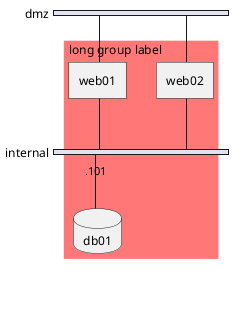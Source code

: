 {
  "sha1": "5918upd5ih6jkrka9rgpz7czmur0m83",
  "insertion": {
    "when": "2024-05-30T20:48:20.686Z",
    "url": "https://forum.plantuml.net/12056/ability-to-add-a-label-to-a-group-in-nwdiag",
    "user": "plantuml@gmail.com"
  }
}
@startuml
nwdiag {
  // define group at outside network definitions
  group {
    color = "#FF7777";
    description = "long group label";
    'shape = node;

    web01;
    web02;
    db01;
  }

  network dmz {
    web01;
    web02;
  }
  network internal {
    web01;
    web02;
    db01 [address = ".101", shape = database];
  }
}
@enduml
